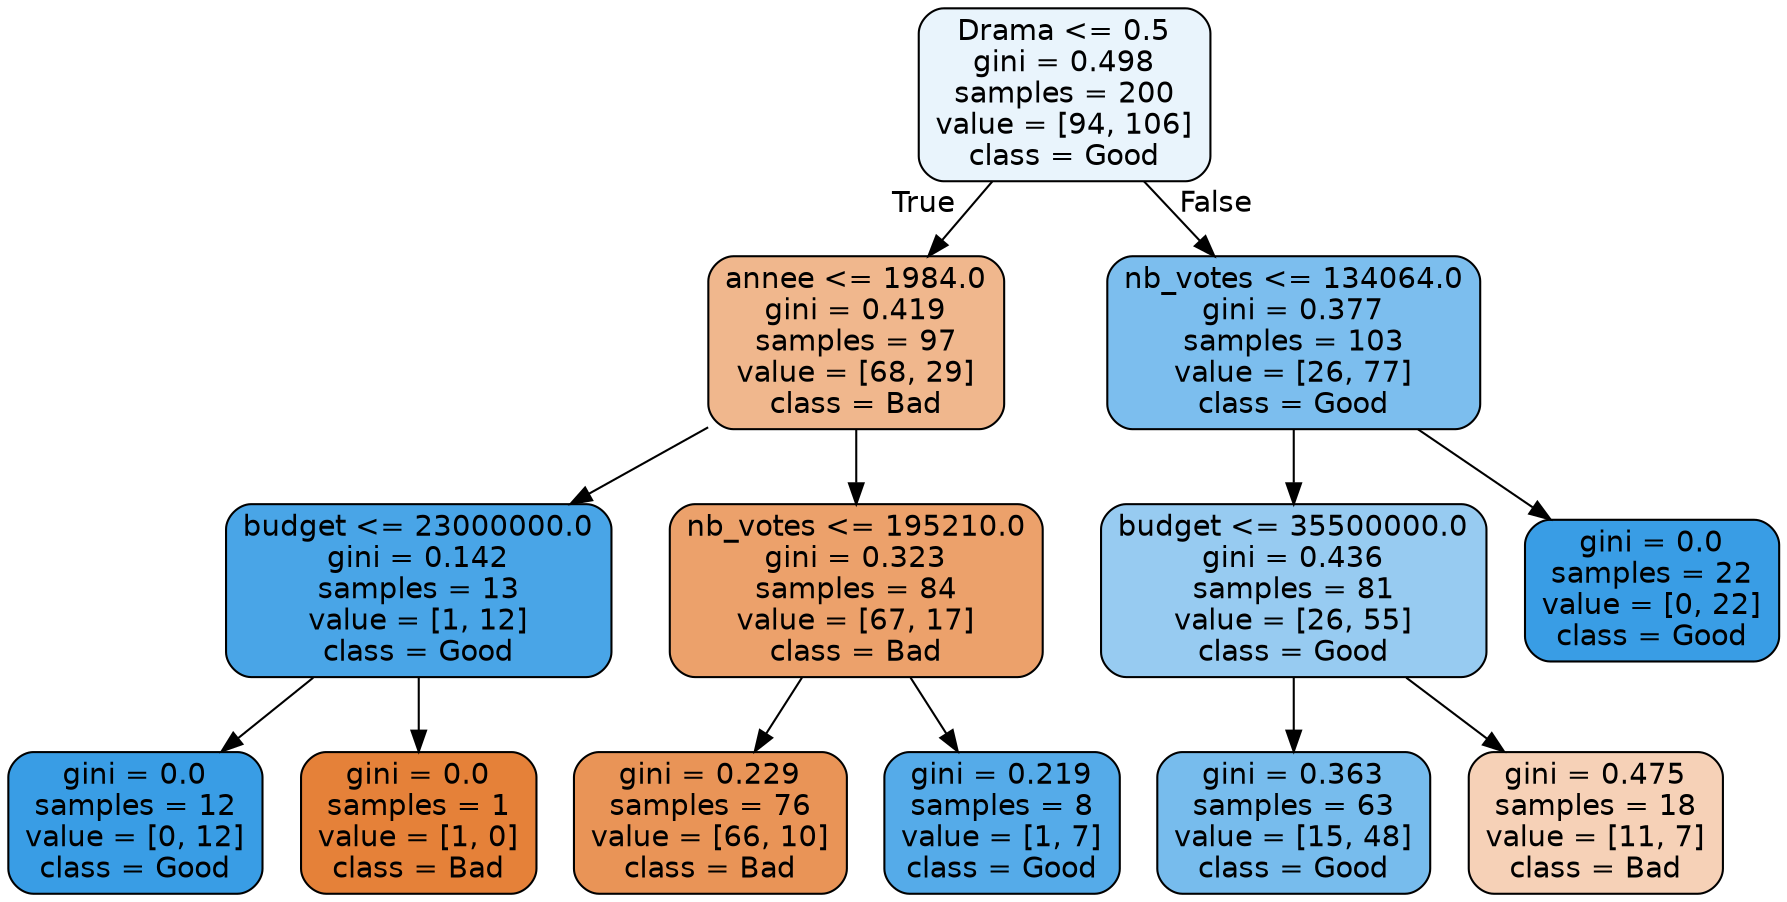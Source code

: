 digraph Tree {
node [shape=box, style="filled, rounded", color="black", fontname=helvetica] ;
edge [fontname=helvetica] ;
0 [label="Drama <= 0.5\ngini = 0.498\nsamples = 200\nvalue = [94, 106]\nclass = Good", fillcolor="#e9f4fc"] ;
1 [label="annee <= 1984.0\ngini = 0.419\nsamples = 97\nvalue = [68, 29]\nclass = Bad", fillcolor="#f0b78d"] ;
0 -> 1 [labeldistance=2.5, labelangle=45, headlabel="True"] ;
2 [label="budget <= 23000000.0\ngini = 0.142\nsamples = 13\nvalue = [1, 12]\nclass = Good", fillcolor="#49a5e7"] ;
1 -> 2 ;
3 [label="gini = 0.0\nsamples = 12\nvalue = [0, 12]\nclass = Good", fillcolor="#399de5"] ;
2 -> 3 ;
4 [label="gini = 0.0\nsamples = 1\nvalue = [1, 0]\nclass = Bad", fillcolor="#e58139"] ;
2 -> 4 ;
5 [label="nb_votes <= 195210.0\ngini = 0.323\nsamples = 84\nvalue = [67, 17]\nclass = Bad", fillcolor="#eca16b"] ;
1 -> 5 ;
6 [label="gini = 0.229\nsamples = 76\nvalue = [66, 10]\nclass = Bad", fillcolor="#e99457"] ;
5 -> 6 ;
7 [label="gini = 0.219\nsamples = 8\nvalue = [1, 7]\nclass = Good", fillcolor="#55abe9"] ;
5 -> 7 ;
8 [label="nb_votes <= 134064.0\ngini = 0.377\nsamples = 103\nvalue = [26, 77]\nclass = Good", fillcolor="#7cbeee"] ;
0 -> 8 [labeldistance=2.5, labelangle=-45, headlabel="False"] ;
9 [label="budget <= 35500000.0\ngini = 0.436\nsamples = 81\nvalue = [26, 55]\nclass = Good", fillcolor="#97cbf1"] ;
8 -> 9 ;
10 [label="gini = 0.363\nsamples = 63\nvalue = [15, 48]\nclass = Good", fillcolor="#77bced"] ;
9 -> 10 ;
11 [label="gini = 0.475\nsamples = 18\nvalue = [11, 7]\nclass = Bad", fillcolor="#f6d1b7"] ;
9 -> 11 ;
12 [label="gini = 0.0\nsamples = 22\nvalue = [0, 22]\nclass = Good", fillcolor="#399de5"] ;
8 -> 12 ;
}